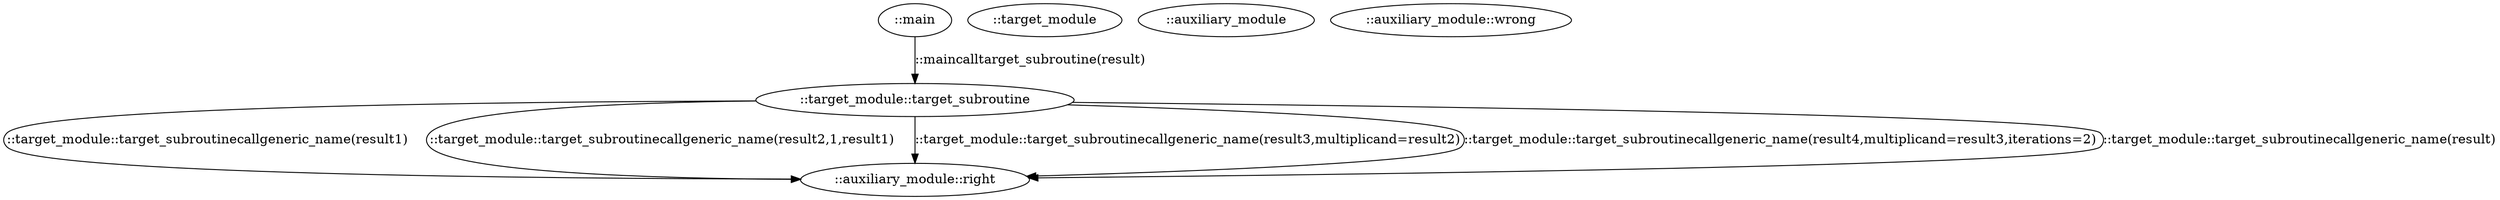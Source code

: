 digraph G {
0[label="::auxiliary_module::right"];
1[label="::target_module"];
2[label="::target_module::target_subroutine"];
3[label="::main"];
4[label="::auxiliary_module"];
5[label="::auxiliary_module::wrong"];
2->0 [label="::target_module::target_subroutinecallgeneric_name(result1)"];
2->0 [label="::target_module::target_subroutinecallgeneric_name(result2,1,result1)"];
2->0 [label="::target_module::target_subroutinecallgeneric_name(result3,multiplicand=result2)"];
2->0 [label="::target_module::target_subroutinecallgeneric_name(result4,multiplicand=result3,iterations=2)"];
2->0 [label="::target_module::target_subroutinecallgeneric_name(result)"];
3->2 [label="::maincalltarget_subroutine(result)"];
}
